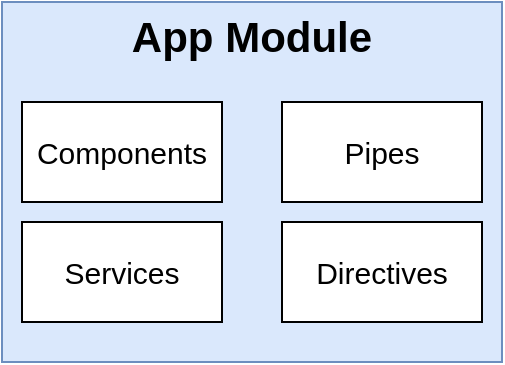 <mxfile version="12.4.8" type="github" pages="2">
  <diagram id="x_4apJQEi52doF5WXHpw" name="01 - modules">
    <mxGraphModel dx="747" dy="359" grid="1" gridSize="10" guides="1" tooltips="1" connect="1" arrows="1" fold="1" page="1" pageScale="1" pageWidth="1920" pageHeight="1200" math="0" shadow="0">
      <root>
        <mxCell id="0"/>
        <mxCell id="1" parent="0"/>
        <mxCell id="gnKHMhFr_9-bj2nkDw1O-1" value="" style="rounded=0;whiteSpace=wrap;html=1;fillColor=#dae8fc;strokeColor=#6c8ebf;" vertex="1" parent="1">
          <mxGeometry x="480" y="240" width="250" height="180" as="geometry"/>
        </mxCell>
        <mxCell id="gnKHMhFr_9-bj2nkDw1O-2" value="&lt;b style=&quot;font-size: 21px;&quot;&gt;App Module&lt;/b&gt;" style="text;html=1;strokeColor=none;fillColor=none;align=center;verticalAlign=middle;whiteSpace=wrap;rounded=0;fontSize=21;" vertex="1" parent="1">
          <mxGeometry x="536.25" y="247" width="137.5" height="20" as="geometry"/>
        </mxCell>
        <mxCell id="gnKHMhFr_9-bj2nkDw1O-3" value="Components" style="rounded=0;whiteSpace=wrap;html=1;fontSize=15;" vertex="1" parent="1">
          <mxGeometry x="490" y="290" width="100" height="50" as="geometry"/>
        </mxCell>
        <mxCell id="gnKHMhFr_9-bj2nkDw1O-4" value="Pipes" style="rounded=0;whiteSpace=wrap;html=1;fontSize=15;" vertex="1" parent="1">
          <mxGeometry x="620" y="290" width="100" height="50" as="geometry"/>
        </mxCell>
        <mxCell id="gnKHMhFr_9-bj2nkDw1O-5" value="Services" style="rounded=0;whiteSpace=wrap;html=1;fontSize=15;" vertex="1" parent="1">
          <mxGeometry x="490" y="350" width="100" height="50" as="geometry"/>
        </mxCell>
        <mxCell id="gnKHMhFr_9-bj2nkDw1O-6" value="Directives" style="rounded=0;whiteSpace=wrap;html=1;fontSize=15;" vertex="1" parent="1">
          <mxGeometry x="620" y="350" width="100" height="50" as="geometry"/>
        </mxCell>
      </root>
    </mxGraphModel>
  </diagram>
  <diagram id="x8Avf9U7yInbSvDMZ1w7" name="02 - modules">
    <mxGraphModel dx="747" dy="359" grid="1" gridSize="10" guides="1" tooltips="1" connect="1" arrows="1" fold="1" page="1" pageScale="1" pageWidth="1920" pageHeight="1200" math="0" shadow="0">
      <root>
        <mxCell id="N1mYPOvygXWK5WIkBOHE-0"/>
        <mxCell id="N1mYPOvygXWK5WIkBOHE-1" parent="N1mYPOvygXWK5WIkBOHE-0"/>
        <mxCell id="HSq8DptVvLy567zDAd33-0" value="" style="rounded=0;whiteSpace=wrap;html=1;fillColor=#dae8fc;strokeColor=#6c8ebf;" vertex="1" parent="N1mYPOvygXWK5WIkBOHE-1">
          <mxGeometry x="480" y="240" width="250" height="180" as="geometry"/>
        </mxCell>
        <mxCell id="HSq8DptVvLy567zDAd33-1" value="&lt;b style=&quot;font-size: 21px;&quot;&gt;App Module&lt;/b&gt;" style="text;html=1;strokeColor=none;fillColor=none;align=center;verticalAlign=middle;whiteSpace=wrap;rounded=0;fontSize=21;" vertex="1" parent="N1mYPOvygXWK5WIkBOHE-1">
          <mxGeometry x="536.25" y="247" width="137.5" height="20" as="geometry"/>
        </mxCell>
        <mxCell id="HSq8DptVvLy567zDAd33-2" value="Components" style="rounded=0;whiteSpace=wrap;html=1;fontSize=15;" vertex="1" parent="N1mYPOvygXWK5WIkBOHE-1">
          <mxGeometry x="490" y="290" width="100" height="50" as="geometry"/>
        </mxCell>
        <mxCell id="HSq8DptVvLy567zDAd33-3" value="Pipes" style="rounded=0;whiteSpace=wrap;html=1;fontSize=15;" vertex="1" parent="N1mYPOvygXWK5WIkBOHE-1">
          <mxGeometry x="620" y="290" width="100" height="50" as="geometry"/>
        </mxCell>
        <mxCell id="HSq8DptVvLy567zDAd33-4" value="Services" style="rounded=0;whiteSpace=wrap;html=1;fontSize=15;" vertex="1" parent="N1mYPOvygXWK5WIkBOHE-1">
          <mxGeometry x="490" y="350" width="100" height="50" as="geometry"/>
        </mxCell>
        <mxCell id="HSq8DptVvLy567zDAd33-5" value="Directives" style="rounded=0;whiteSpace=wrap;html=1;fontSize=15;" vertex="1" parent="N1mYPOvygXWK5WIkBOHE-1">
          <mxGeometry x="620" y="350" width="100" height="50" as="geometry"/>
        </mxCell>
        <mxCell id="HSq8DptVvLy567zDAd33-6" value="" style="rounded=0;whiteSpace=wrap;html=1;fillColor=#dae8fc;strokeColor=#6c8ebf;" vertex="1" parent="N1mYPOvygXWK5WIkBOHE-1">
          <mxGeometry x="780" y="240" width="250" height="180" as="geometry"/>
        </mxCell>
        <mxCell id="HSq8DptVvLy567zDAd33-7" value="&lt;b style=&quot;font-size: 21px;&quot;&gt;App Module&lt;/b&gt;" style="text;html=1;strokeColor=none;fillColor=none;align=center;verticalAlign=middle;whiteSpace=wrap;rounded=0;fontSize=21;" vertex="1" parent="N1mYPOvygXWK5WIkBOHE-1">
          <mxGeometry x="836.25" y="247" width="137.5" height="20" as="geometry"/>
        </mxCell>
        <mxCell id="HSq8DptVvLy567zDAd33-8" value="Components" style="rounded=0;whiteSpace=wrap;html=1;fontSize=15;" vertex="1" parent="N1mYPOvygXWK5WIkBOHE-1">
          <mxGeometry x="790" y="290" width="100" height="50" as="geometry"/>
        </mxCell>
        <mxCell id="HSq8DptVvLy567zDAd33-9" value="Pipes" style="rounded=0;whiteSpace=wrap;html=1;fontSize=15;" vertex="1" parent="N1mYPOvygXWK5WIkBOHE-1">
          <mxGeometry x="920" y="290" width="100" height="50" as="geometry"/>
        </mxCell>
        <mxCell id="HSq8DptVvLy567zDAd33-10" value="Services" style="rounded=0;whiteSpace=wrap;html=1;fontSize=15;" vertex="1" parent="N1mYPOvygXWK5WIkBOHE-1">
          <mxGeometry x="790" y="350" width="100" height="50" as="geometry"/>
        </mxCell>
        <mxCell id="HSq8DptVvLy567zDAd33-11" value="Directives" style="rounded=0;whiteSpace=wrap;html=1;fontSize=15;" vertex="1" parent="N1mYPOvygXWK5WIkBOHE-1">
          <mxGeometry x="920" y="350" width="100" height="50" as="geometry"/>
        </mxCell>
      </root>
    </mxGraphModel>
  </diagram>
</mxfile>
